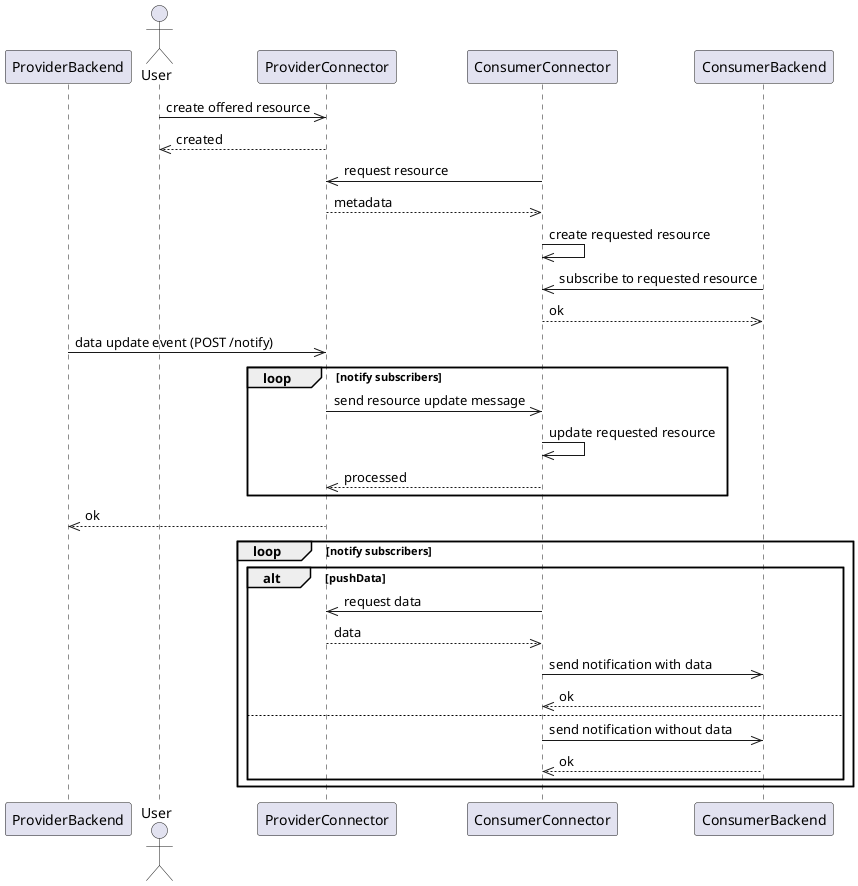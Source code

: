 @startuml
participant ProviderBackend
actor User
participant ProviderConnector
participant ConsumerConnector
participant ConsumerBackend
'autonumber
User->>ProviderConnector: create offered resource
ProviderConnector-->>User: created
ConsumerConnector->>ProviderConnector: request resource
ProviderConnector-->>ConsumerConnector: metadata
ConsumerConnector->>ConsumerConnector: create requested resource
ConsumerBackend->>ConsumerConnector: subscribe to requested resource
ConsumerConnector-->>ConsumerBackend: ok
ProviderBackend->>ProviderConnector: data update event (POST /notify)
loop notify subscribers
        ProviderConnector->>ConsumerConnector: send resource update message
        ConsumerConnector->>ConsumerConnector: update requested resource
        ConsumerConnector-->>ProviderConnector: processed
    end
    ProviderConnector-->>ProviderBackend: ok
    loop notify subscribers
        alt pushData
            ConsumerConnector->>ProviderConnector: request data
            ProviderConnector-->>ConsumerConnector: data
            ConsumerConnector->>ConsumerBackend: send notification with data
            ConsumerBackend-->>ConsumerConnector: ok
        else
            ConsumerConnector->>ConsumerBackend: send notification without data
            ConsumerBackend-->>ConsumerConnector: ok
        end
    end
@enduml
